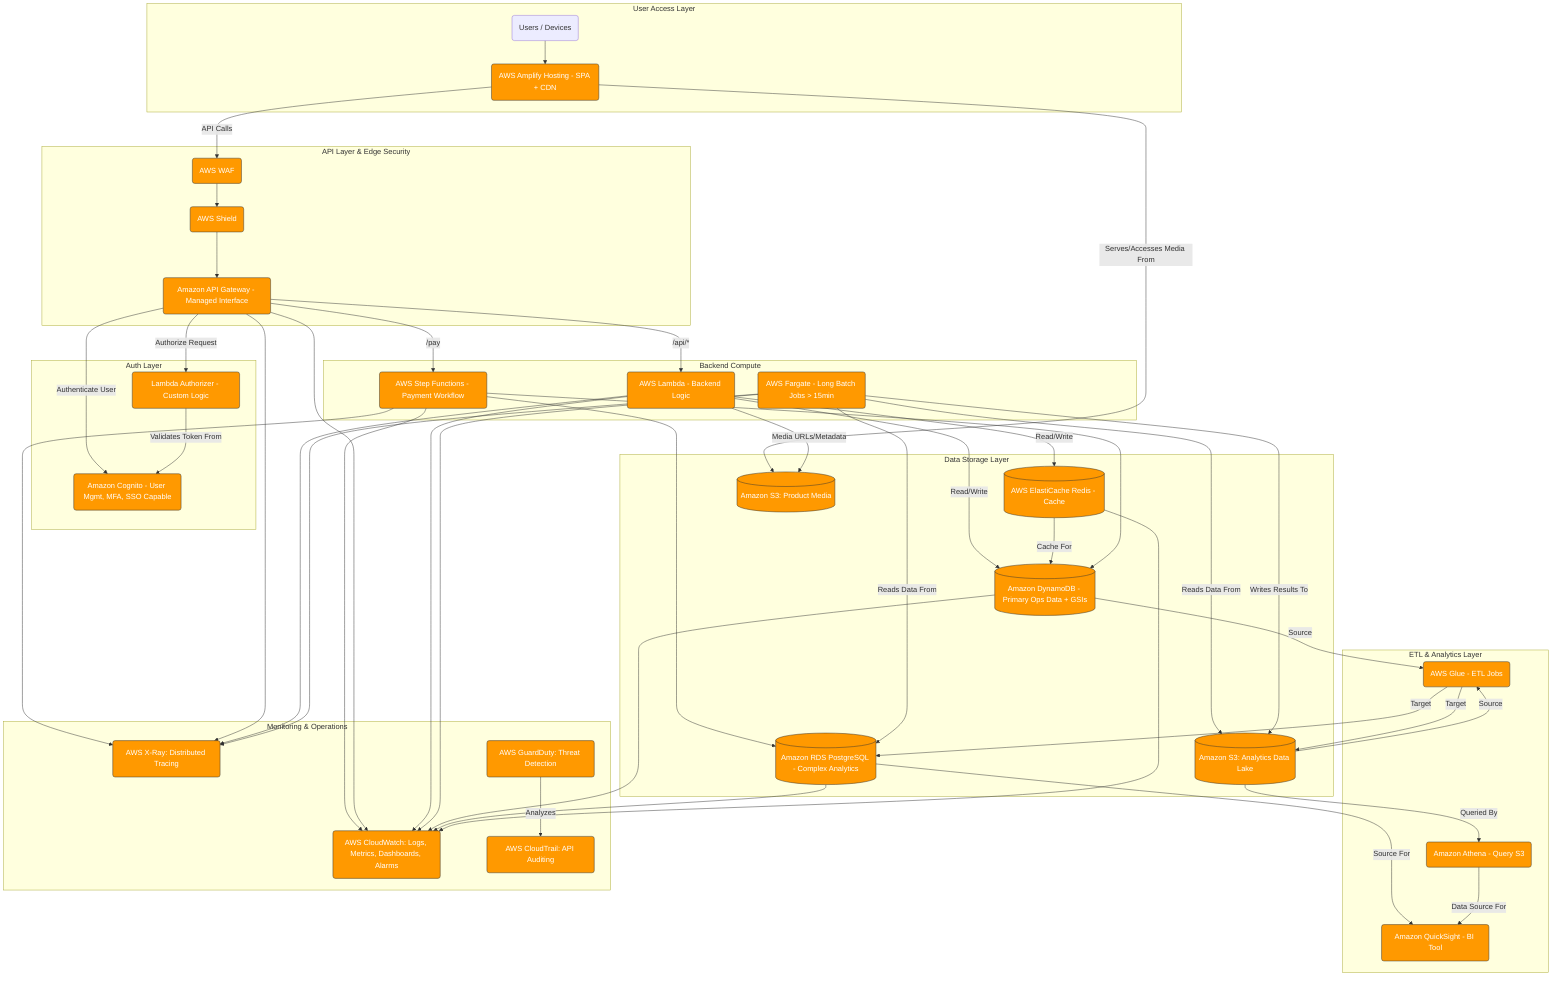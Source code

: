---
config:
  layout: fixed
---
flowchart TD
 subgraph subGraph0["User Access Layer"]
    direction LR
        Amplify("AWS Amplify Hosting - SPA + CDN")
        Users("Users / Devices")
  end
 subgraph subGraph1["API Layer & Edge Security"]
    direction TB
        APIGW("Amazon API Gateway - Managed Interface")
        Shield("AWS Shield")
        WAF("AWS WAF")
  end
 subgraph subGraph2["Auth Layer"]
    direction TB
        Cognito("Amazon Cognito - User Mgmt, MFA, SSO Capable")
        LambdaAuth("Lambda Authorizer - Custom Logic")
  end
 subgraph subGraph3["Backend Compute"]
    direction TB
        LambdaFunctions("AWS Lambda - Backend Logic")
        StepFunctions_Payment("AWS Step Functions - Payment Workflow")
        Fargate_Batch("AWS Fargate - Long Batch Jobs > 15min")
  end
 subgraph subGraph4["Data Storage Layer"]
    direction TB
        ElastiCache[("AWS ElastiCache Redis - Cache")]
        DynamoDB[("Amazon DynamoDB - Primary Ops Data + GSIs")]
        RDS_Analytics[("Amazon RDS PostgreSQL - Complex Analytics")]
        S3_Media[("Amazon S3: Product Media")]
        S3_Analytics[("Amazon S3: Analytics Data Lake")]
  end
 subgraph subGraph5["ETL & Analytics Layer"]
    direction TB
        Glue("AWS Glue - ETL Jobs")
        Athena("Amazon Athena - Query S3")
        QuickSight("Amazon QuickSight - BI Tool")
  end
 subgraph subGraph6["Monitoring & Operations"]
    direction TB
        CloudWatch("AWS CloudWatch: Logs, Metrics, Dashboards, Alarms")
        CloudTrail("AWS CloudTrail: API Auditing")
        XRay("AWS X-Ray: Distributed Tracing")
        GuardDuty("AWS GuardDuty: Threat Detection")
  end
    Users --> Amplify
    WAF --> Shield
    Shield --> APIGW
    Amplify -- API Calls --> WAF
    APIGW -- Authorize Request --> LambdaAuth
    APIGW -- Authenticate User --> Cognito
    LambdaAuth -- Validates Token From --> Cognito
    APIGW -- /api/* --> LambdaFunctions
    APIGW -- /pay --> StepFunctions_Payment
    LambdaFunctions -- Read/Write --> ElastiCache & DynamoDB
    ElastiCache -- Cache For --> DynamoDB
    StepFunctions_Payment --> DynamoDB & RDS_Analytics & CloudWatch & XRay
    Fargate_Batch -- Reads Data From --> S3_Analytics & RDS_Analytics
    Fargate_Batch -- Writes Results To --> S3_Analytics
    Amplify -- Serves/Accesses Media From --> S3_Media
    LambdaFunctions -- Media URLs/Metadata --> S3_Media
    DynamoDB -- Source --> Glue
    S3_Analytics -- Source --> Glue
    Glue -- Target --> RDS_Analytics & S3_Analytics
    S3_Analytics -- Queried By --> Athena
    RDS_Analytics -- Source For --> QuickSight
    Athena -- Data Source For --> QuickSight
    APIGW --> CloudWatch & XRay
    LambdaFunctions --> CloudWatch & XRay
    Fargate_Batch --> CloudWatch & XRay
    DynamoDB --> CloudWatch
    RDS_Analytics --> CloudWatch
    ElastiCache --> CloudWatch
    GuardDuty -- Analyzes --> CloudTrail
     Amplify:::awsService
     APIGW:::awsService
     Shield:::awsService
     WAF:::awsService
     Cognito:::awsService
     LambdaAuth:::awsService
     LambdaFunctions:::awsService
     StepFunctions_Payment:::awsService
     Fargate_Batch:::awsService
     ElastiCache:::awsService
     DynamoDB:::awsService
     RDS_Analytics:::awsService
     S3_Media:::awsService
     S3_Analytics:::awsService
     Glue:::awsService
     Athena:::awsService
     QuickSight:::awsService
     CloudWatch:::awsService
     CloudTrail:::awsService
     XRay:::awsService
     GuardDuty:::awsService
    classDef awsService fill:#FF9900,color:#fff,stroke:#333,stroke-width:1px